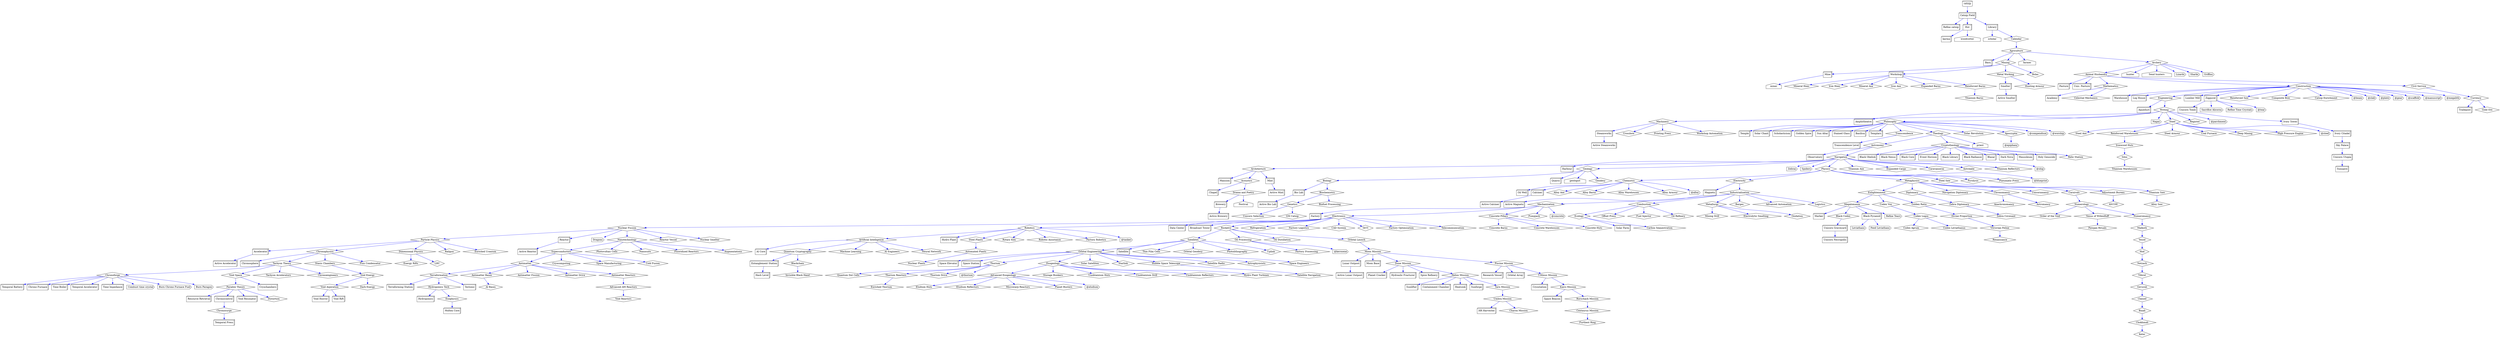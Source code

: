 digraph {
  "Catnip Field" -> "Refine catnip" [color="blue"];
  "catnip" -> "Catnip Field" [color="blue"];
  "Catnip Field" -> "Hut" [color="blue"];
  "Catnip Field" -> "Library" [color="blue"];
  "Agriculture" -> "Barn" [color="blue"];
  "Mining" -> "Mine" [color="blue"];
  "Mining" -> "Workshop" [color="blue"];
  "Metal Working" -> "Smelter" [color="blue"];
  "Smelter" -> "Active Smelter" [color="blue"];
  "Animal Husbandry" -> "Pasture" [color="blue"];
  "Animal Husbandry" -> "Unic. Pasture" [color="blue"];
  "Mathematics" -> "Academy" [color="blue"];
  "Construction" -> "Warehouse" [color="blue"];
  "Construction" -> "Log House" [color="blue"];
  "Engineering" -> "Aqueduct" [color="blue"];
  "Architecture" -> "Mansion" [color="blue"];
  "Astronomy" -> "Observatory" [color="blue"];
  "Biology" -> "Bio Lab" [color="blue"];
  "Bio Lab" -> "Active Bio Lab" [color="blue"];
  "Navigation" -> "Harbour" [color="blue"];
  "Geology" -> "Quarry" [color="blue"];
  "Construction" -> "Lumber Mill" [color="blue"];
  "Chemistry" -> "Oil Well" [color="blue"];
  "Particle Physics" -> "Accelerator" [color="blue"];
  "Accelerator" -> "Active Accelerator" [color="blue"];
  "Machinery" -> "Steamworks" [color="blue"];
  "Steamworks" -> "Active Steamworks" [color="blue"];
  "Electricity" -> "Magneto" [color="blue"];
  "Magneto" -> "Active Magneto" [color="blue"];
  "Chemistry" -> "Calciner" [color="blue"];
  "Calciner" -> "Active Calciner" [color="blue"];
  "Mechanization" -> "Factory" [color="blue"];
  "Nuclear Fission" -> "Reactor" [color="blue"];
  "Reactor" -> "Active Reactor" [color="blue"];
  "Writing" -> "Amphitheatre" [color="blue"];
  "Acoustics" -> "Chapel" [color="blue"];
  "Philosophy" -> "Temple" [color="blue"];
  "Currency" -> "Tradepost" [color="blue"];
  "Architecture" -> "Mint" [color="blue"];
  "Mint" -> "Active Mint" [color="blue"];
  "Drama and Poetry" -> "Brewery" [color="blue"];
  "Brewery" -> "Active Brewery" [color="blue"];
  "Construction" -> "Ziggurat" [color="blue"];
  "Chronophysics" -> "Chronosphere" [color="blue"];
  "Artificial Intelligence" -> "AI Core" [color="blue"];
  "Ecology" -> "Solar Farm" [color="blue"];
  "Robotics" -> "Hydro Plant" [color="blue"];
  "Electronics" -> "Data Center" [color="blue"];
  "Electronics" -> "Broadcast Tower" [color="blue"];
  "Ziggurat" -> "Unicorn Tomb" [color="blue"];
  "Unicorn Tomb" -> "Ivory Tower" [color="blue"];
  "Ivory Tower" -> "Ivory Citadel" [color="blue"];
  "Ivory Citadel" -> "Sky Palace" [color="blue"];
  "Sky Palace" -> "Unicorn Utopia" [color="blue"];
  "Unicorn Utopia" -> "Sunspire" [color="blue"];
  "Megalomania" -> "Marker" [color="blue"];
  "Black Codex" -> "Unicorn Graveyard" [color="blue"];
  "Unicorn Graveyard" -> "Unicorn Necropolis" [color="blue"];
  "Megalomania" -> "Black Pyramid" [color="blue"];
  "Philosophy" -> "Solar Chant" [color="blue"];
  "Philosophy" -> "Scholasticism" [color="blue"];
  "Philosophy" -> "Golden Spire" [color="blue"];
  "Philosophy" -> "Sun Altar" [color="blue"];
  "Philosophy" -> "Stained Glass" [color="blue"];
  "Philosophy" -> "Basilica" [color="blue"];
  "Philosophy" -> "Templars" [color="blue"];
  "Transcendence" -> "Transcendence Level" [color="blue"];
  "Cryptotheology" -> "Black Obelisk" [color="blue"];
  "Cryptotheology" -> "Black Nexus" [color="blue"];
  "Cryptotheology" -> "Black Core" [color="blue"];
  "Cryptotheology" -> "Event Horizon" [color="blue"];
  "Cryptotheology" -> "Black Library" [color="blue"];
  "Cryptotheology" -> "Black Radiance" [color="blue"];
  "Cryptotheology" -> "Blazar" [color="blue"];
  "Cryptotheology" -> "Dark Nova" [color="blue"];
  "Cryptotheology" -> "Mausoleum" [color="blue"];
  "Cryptotheology" -> "Holy Genocide" [color="blue"];
  "Orbital Engineering" -> "Space Elevator" [color="blue"];
  "Satellites" -> "Satellite" [color="blue"];
  "Orbital Engineering" -> "Space Station" [color="blue"];
  "Moon Mission" -> "Lunar Outpost" [color="blue"];
  "Lunar Outpost" -> "Active Lunar Outpost" [color="blue"];
  "Moon Mission" -> "Moon Base" [color="blue"];
  "Dune Mission" -> "Planet Cracker" [color="blue"];
  "Dune Mission" -> "Hydraulic Fracturer" [color="blue"];
  "Dune Mission" -> "Spice Refinery" [color="blue"];
  "Piscine Mission" -> "Research Vessel" [color="blue"];
  "Piscine Mission" -> "Orbital Array" [color="blue"];
  "Helios Mission" -> "Sunlifter" [color="blue"];
  "Helios Mission" -> "Containment Chamber" [color="blue"];
  "Helios Mission" -> "Heatsink" [color="blue"];
  "Helios Mission" -> "Sunforge" [color="blue"];
  "T-Minus Mission" -> "Cryostation" [color="blue"];
  "Kairo Mission" -> "Space Beacon" [color="blue"];
  "Terraformation" -> "Terraforming Station" [color="blue"];
  "Hydroponics Tech" -> "Hydroponics" [color="blue"];
  "Umbra Mission" -> "HR Harvester" [color="blue"];
  "Quantum Cryptography" -> "Entanglement Station" [color="blue"];
  "Terraformation" -> "Tectonic" [color="blue"];
  "Exophysics" -> "Molten Core" [color="blue"];
  "Entanglement Station" -> "Hash Level" [color="blue"];
  "Chronoforge" -> "Temporal Battery" [color="blue"];
  "Chronoforge" -> "Chrono Furnace" [color="blue"];
  "Chronoforge" -> "Time Boiler" [color="blue"];
  "Chronoforge" -> "Temporal Accelerator" [color="blue"];
  "Chronoforge" -> "Time Impedance" [color="blue"];
  "Paradox Theory" -> "Resource Retrieval" [color="blue"];
  "Chronosurge" -> "Temporal Press" [color="blue"];
  "Void Space" -> "Cryochambers" [color="blue"];
  "Void Aspiration" -> "Void Hoover" [color="blue"];
  "Void Aspiration" -> "Void Rift" [color="blue"];
  "Paradox Theory" -> "Chronocontrol" [color="blue"];
  "Paradox Theory" -> "Void Resonator" [color="blue"];
  "Hut" -> "karma" [color="blue"];
  "Hut" -> "woodcutter" [color="blue"];
  "Library" -> "scholar" [color="blue"];
  "Agriculture" -> "farmer" [color="blue"];
  "Archery" -> "hunter" [color="blue"];
  "Mine" -> "miner" [color="blue"];
  "Theology" -> "priest" [color="blue"];
  "Geology" -> "geologist" [color="blue"];
  "Archery" -> "Send hunters" [color="blue"];
  "Drama and Poetry" -> "Festival" [color="blue"];
  "Archery" -> "Lizards" [color="blue"];
  "Archery" -> "Sharks" [color="blue"];
  "Archery" -> "Griffins" [color="blue"];
  "Writing" -> "Nagas" [color="blue"];
  "Navigation" -> "Zebras" [color="blue"];
  "Navigation" -> "Spiders" [color="blue"];
  "Nuclear Fission" -> "Dragons" [color="blue"];
  "Black Pyramid" -> "Leviathans" [color="blue"];
  "Black Pyramid" -> "Feed Leviathans" [color="blue"];
  "Ziggurat" -> "Sacrifice Alicorns" [color="blue"];
  "Megalomania" -> "Refine Tears" [color="blue"];
  "Ziggurat" -> "Refine Time Crystals" [color="blue"];
  "Chronoforge" -> "Combust time crystal" [color="blue"];
  "Chronoforge" -> "Burn Chrono Furnace Fuel" [color="blue"];
  "Chronoforge" -> "Burn Paragon" [color="blue"];
  "Library" -> "Calendar" [color="blue"];
  "Calendar" -> "Agriculture" [color="blue"];
  "Agriculture" -> "Archery" [color="blue"];
  "Agriculture" -> "Mining" [color="blue"];
  "Archery" -> "Animal Husbandry" [color="blue"];
  "Mining" -> "Metal Working" [color="blue"];
  "Animal Husbandry" -> "Civil Service" [color="blue"];
  "Animal Husbandry" -> "Mathematics" [color="blue"];
  "Animal Husbandry" -> "Construction" [color="blue"];
  "Civil Service" -> "Currency" [color="blue"];
  "Mathematics" -> "Celestial Mechanics" [color="blue"];
  "Construction" -> "Engineering" [color="blue"];
  "Engineering" -> "Writing" [color="blue"];
  "Writing" -> "Philosophy" [color="blue"];
  "Writing" -> "Steel" [color="blue"];
  "Writing" -> "Machinery" [color="blue"];
  "Philosophy" -> "Theology" [color="blue"];
  "Theology" -> "Astronomy" [color="blue"];
  "Astronomy" -> "Navigation" [color="blue"];
  "Navigation" -> "Architecture" [color="blue"];
  "Navigation" -> "Physics" [color="blue"];
  "Physics" -> "Metaphysics" [color="blue"];
  "Physics" -> "Chemistry" [color="blue"];
  "Architecture" -> "Acoustics" [color="blue"];
  "Navigation" -> "Geology" [color="blue"];
  "Acoustics" -> "Drama and Poetry" [color="blue"];
  "Physics" -> "Electricity" [color="blue"];
  "Geology" -> "Biology" [color="blue"];
  "Biology" -> "Biochemistry" [color="blue"];
  "Biochemistry" -> "Genetics" [color="blue"];
  "Electricity" -> "Industrialization" [color="blue"];
  "Industrialization" -> "Mechanization" [color="blue"];
  "Industrialization" -> "Combustion" [color="blue"];
  "Industrialization" -> "Metallurgy" [color="blue"];
  "Combustion" -> "Ecology" [color="blue"];
  "Mechanization" -> "Electronics" [color="blue"];
  "Electronics" -> "Robotics" [color="blue"];
  "Robotics" -> "Artificial Intelligence" [color="blue"];
  "Artificial Intelligence" -> "Quantum Cryptography" [color="blue"];
  "Quantum Cryptography" -> "Blackchain" [color="blue"];
  "Electronics" -> "Nuclear Fission" [color="blue"];
  "Electronics" -> "Rocketry" [color="blue"];
  "Rocketry" -> "Oil Processing" [color="blue"];
  "Rocketry" -> "Satellites" [color="blue"];
  "Satellites" -> "Orbital Engineering" [color="blue"];
  "Orbital Engineering" -> "Thorium" [color="blue"];
  "Orbital Engineering" -> "Exogeology" [color="blue"];
  "Exogeology" -> "Advanced Exogeology" [color="blue"];
  "Nuclear Fission" -> "Nanotechnology" [color="blue"];
  "Nanotechnology" -> "Superconductors" [color="blue"];
  "Superconductors" -> "Antimatter" [color="blue"];
  "Antimatter" -> "Terraformation" [color="blue"];
  "Terraformation" -> "Hydroponics Tech" [color="blue"];
  "Hydroponics Tech" -> "Exophysics" [color="blue"];
  "Nuclear Fission" -> "Particle Physics" [color="blue"];
  "Particle Physics" -> "Dimensional Physics" [color="blue"];
  "Particle Physics" -> "Chronophysics" [color="blue"];
  "Chronophysics" -> "Tachyon Theory" [color="blue"];
  "Theology" -> "Cryptotheology" [color="blue"];
  "Tachyon Theory" -> "Void Space" [color="blue"];
  "Void Space" -> "Paradox Theory" [color="blue"];
  "Workshop" -> "Mineral Hoes" [color="blue"];
  "Workshop" -> "Iron Hoes" [color="blue"];
  "Workshop" -> "Mineral Axe" [color="blue"];
  "Workshop" -> "Iron Axe" [color="blue"];
  "Steel" -> "Steel Axe" [color="blue"];
  "Construction" -> "Reinforced Saw" [color="blue"];
  "Physics" -> "Steel Saw" [color="blue"];
  "Steel Saw" -> "Titanium Saw" [color="blue"];
  "Titanium Saw" -> "Alloy Saw" [color="blue"];
  "Navigation" -> "Titanium Axe" [color="blue"];
  "Chemistry" -> "Alloy Axe" [color="blue"];
  "Workshop" -> "Expanded Barns" [color="blue"];
  "Workshop" -> "Reinforced Barns" [color="blue"];
  "Steel" -> "Reinforced Warehouses" [color="blue"];
  "Reinforced Barns" -> "Titanium Barns" [color="blue"];
  "Chemistry" -> "Alloy Barns" [color="blue"];
  "Concrete Pillars" -> "Concrete Barns" [color="blue"];
  "Silos" -> "Titanium Warehouses" [color="blue"];
  "Chemistry" -> "Alloy Warehouses" [color="blue"];
  "Concrete Pillars" -> "Concrete Warehouses" [color="blue"];
  "Exogeology" -> "Storage Bunkers" [color="blue"];
  "Dimensional Physics" -> "Energy Rifts" [color="blue"];
  "Chronophysics" -> "Stasis Chambers" [color="blue"];
  "Stasis Chambers" -> "Void Energy" [color="blue"];
  "Void Energy" -> "Dark Energy" [color="blue"];
  "Tachyon Theory" -> "Chronoforge" [color="blue"];
  "Tachyon Theory" -> "Tachyon Accelerators" [color="blue"];
  "Chronophysics" -> "Flux Condensator" [color="blue"];
  "Dimensional Physics" -> "LHC" [color="blue"];
  "Nanotechnology" -> "Photovoltaic Cells" [color="blue"];
  "Satellites" -> "Thin Film Cells" [color="blue"];
  "Thorium" -> "Quantum Dot Cells" [color="blue"];
  "Orbital Engineering" -> "Solar Satellites" [color="blue"];
  "Navigation" -> "Expanded Cargo" [color="blue"];
  "Industrialization" -> "Barges" [color="blue"];
  "Nuclear Fission" -> "Reactor Vessel" [color="blue"];
  "Reinforced Warehouses" -> "Ironwood Huts" [color="blue"];
  "Concrete Pillars" -> "Concrete Huts" [color="blue"];
  "Exogeology" -> "Unobtainium Huts" [color="blue"];
  "Advanced Exogeology" -> "Eludium Huts" [color="blue"];
  "Ironwood Huts" -> "Silos" [color="blue"];
  "Electronics" -> "Refrigeration" [color="blue"];
  "Construction" -> "Composite Bow" [color="blue"];
  "Machinery" -> "Crossbow" [color="blue"];
  "Particle Physics" -> "Railgun" [color="blue"];
  "Mining" -> "Bolas" [color="blue"];
  "Metal Working" -> "Hunting Armour" [color="blue"];
  "Steel" -> "Steel Armour" [color="blue"];
  "Chemistry" -> "Alloy Armour" [color="blue"];
  "Nanotechnology" -> "Nanosuits" [color="blue"];
  "Navigation" -> "Caravanserai" [color="blue"];
  "Construction" -> "Catnip Enrichment" [color="blue"];
  "Currency" -> "Gold Ore" [color="blue"];
  "Geology" -> "Geodesy" [color="blue"];
  "Writing" -> "Register" [color="blue"];
  "Mechanization" -> "Concrete Pillars" [color="blue"];
  "Metallurgy" -> "Mining Drill" [color="blue"];
  "Exogeology" -> "Unobtainium Drill" [color="blue"];
  "Steel" -> "Coal Furnace" [color="blue"];
  "Steel" -> "Deep Mining" [color="blue"];
  "Physics" -> "Pyrolysis" [color="blue"];
  "Metallurgy" -> "Electrolytic Smelting" [color="blue"];
  "Metallurgy" -> "Oxidation" [color="blue"];
  "Robotics" -> "Steel Plants" [color="blue"];
  "Steel Plants" -> "Automated Plants" [color="blue"];
  "Automated Plants" -> "Nuclear Plants" [color="blue"];
  "Robotics" -> "Rotary Kiln" [color="blue"];
  "Nanotechnology" -> "Fluoridized Reactors" [color="blue"];
  "Nuclear Fission" -> "Nuclear Smelter" [color="blue"];
  "Satellites" -> "Orbital Geodesy" [color="blue"];
  "Machinery" -> "Printing Press" [color="blue"];
  "Combustion" -> "Offset Press" [color="blue"];
  "Satellites" -> "Photolithography" [color="blue"];
  "Satellites" -> "Uplink" [color="blue"];
  "Orbital Engineering" -> "Starlink" [color="blue"];
  "Superconductors" -> "Cryocomputing" [color="blue"];
  "Artificial Intelligence" -> "Machine Learning" [color="blue"];
  "Machinery" -> "Workshop Automation" [color="blue"];
  "Industrialization" -> "Advanced Automation" [color="blue"];
  "Physics" -> "Pneumatic Press" [color="blue"];
  "Steel" -> "High Pressure Engine" [color="blue"];
  "Combustion" -> "Fuel Injector" [color="blue"];
  "Electronics" -> "Factory Logistics" [color="blue"];
  "Ecology" -> "Carbon Sequestration" [color="blue"];
  "Superconductors" -> "Space Manufacturing" [color="blue"];
  "Navigation" -> "Astrolabe" [color="blue"];
  "Navigation" -> "Titanium Reflectors" [color="blue"];
  "Exogeology" -> "Unobtainium Reflectors" [color="blue"];
  "Advanced Exogeology" -> "Eludium Reflectors" [color="blue"];
  "Exogeology" -> "Hydro Plant Turbines" [color="blue"];
  "Antimatter" -> "Antimatter Bases" [color="blue"];
  "Antimatter Bases" -> "AI Bases" [color="blue"];
  "Antimatter" -> "Antimatter Fission" [color="blue"];
  "Antimatter" -> "Antimatter Drive" [color="blue"];
  "Antimatter" -> "Antimatter Reactors" [color="blue"];
  "Antimatter Reactors" -> "Advanced AM Reactors" [color="blue"];
  "Advanced AM Reactors" -> "Void Reactors" [color="blue"];
  "Cryptotheology" -> "Relic Station" [color="blue"];
  "Mechanization" -> "Pumpjack" [color="blue"];
  "Biochemistry" -> "Biofuel Processing" [color="blue"];
  "Genetics" -> "Unicorn Selection" [color="blue"];
  "Genetics" -> "GM Catnip" [color="blue"];
  "Electronics" -> "CAD System" [color="blue"];
  "Electronics" -> "SETI" [color="blue"];
  "Industrialization" -> "Logistics" [color="blue"];
  "Nanotechnology" -> "Augmentations" [color="blue"];
  "Superconductors" -> "Cold Fusion" [color="blue"];
  "Thorium" -> "Thorium Reactors" [color="blue"];
  "Particle Physics" -> "Enriched Uranium" [color="blue"];
  "Thorium Reactors" -> "Enriched Thorium" [color="blue"];
  "Combustion" -> "Oil Refinery" [color="blue"];
  "Orbital Engineering" -> "Hubble Space Telescope" [color="blue"];
  "Hubble Space Telescope" -> "Satellite Navigation" [color="blue"];
  "Orbital Engineering" -> "Satellite Radio" [color="blue"];
  "Orbital Engineering" -> "Astrophysicists" [color="blue"];
  "Advanced Exogeology" -> "Microwarp Reactors" [color="blue"];
  "Advanced Exogeology" -> "Planet Busters" [color="blue"];
  "Thorium" -> "Thorium Drive" [color="blue"];
  "Rocketry" -> "Oil Distillation" [color="blue"];
  "Oil Processing" -> "Factory Processing" [color="blue"];
  "Electronics" -> "Factory Optimization" [color="blue"];
  "Orbital Engineering" -> "Space Engineers" [color="blue"];
  "Artificial Intelligence" -> "AI Engineers" [color="blue"];
  "Tachyon Theory" -> "Chronoengineers" [color="blue"];
  "Electronics" -> "Telecommunication" [color="blue"];
  "Artificial Intelligence" -> "Neural Network" [color="blue"];
  "Robotics" -> "Robotic Assistance" [color="blue"];
  "Robotics" -> "Factory Robotics" [color="blue"];
  "Void Energy" -> "Void Aspiration" [color="blue"];
  "Paradox Theory" -> "Distortion" [color="blue"];
  "Chronocontrol" -> "Chronosurge" [color="blue"];
  "Blackchain" -> "Invisible Black Hand" [color="blue"];
  "Philosophy" -> "Solar Revolution" [color="blue"];
  "Philosophy" -> "Apocrypha" [color="blue"];
  "Philosophy" -> "Transcendence" [color="blue"];
  "Rocketry" -> "Orbital Launch" [color="blue"];
  "Orbital Launch" -> "Moon Mission" [color="blue"];
  "Moon Mission" -> "Dune Mission" [color="blue"];
  "Moon Mission" -> "Piscine Mission" [color="blue"];
  "Dune Mission" -> "Helios Mission" [color="blue"];
  "Piscine Mission" -> "T-Minus Mission" [color="blue"];
  "T-Minus Mission" -> "Kairo Mission" [color="blue"];
  "Kairo Mission" -> "Rorschach Mission" [color="blue"];
  "Helios Mission" -> "Yarn Mission" [color="blue"];
  "Yarn Mission" -> "Umbra Mission" [color="blue"];
  "Umbra Mission" -> "Charon Mission" [color="blue"];
  "Rorschach Mission" -> "Centaurus Mission" [color="blue"];
  "Centaurus Mission" -> "Furthest Ring" [color="blue"];
  "Metaphysics" -> "Enlightenment" [color="blue"];
  "Enlightenment" -> "Codex Vox" [color="blue"];
  "Codex Vox" -> "Codex Logos" [color="blue"];
  "Codex Logos" -> "Codex Agrum" [color="blue"];
  "Enlightenment" -> "Megalomania" [color="blue"];
  "Megalomania" -> "Black Codex" [color="blue"];
  "Codex Logos" -> "Codex Leviathanus" [color="blue"];
  "Enlightenment" -> "Golden Ratio" [color="blue"];
  "Golden Ratio" -> "Divine Proportion" [color="blue"];
  "Divine Proportion" -> "Vitruvian Feline" [color="blue"];
  "Vitruvian Feline" -> "Renaissance" [color="blue"];
  "Metaphysics" -> "Diplomacy" [color="blue"];
  "Diplomacy" -> "Zebra Diplomacy" [color="blue"];
  "Zebra Diplomacy" -> "Zebra Covenant" [color="blue"];
  "Metaphysics" -> "Navigation Diplomacy" [color="blue"];
  "Metaphysics" -> "Chronomancy" [color="blue"];
  "Chronomancy" -> "Anachronomancy" [color="blue"];
  "Chronomancy" -> "Astromancy" [color="blue"];
  "Metaphysics" -> "Unicornmancy" [color="blue"];
  "Metaphysics" -> "Carnivals" [color="blue"];
  "Carnivals" -> "Numerology" [color="blue"];
  "Numerology" -> "Order of the Void" [color="blue"];
  "Numerology" -> "Venus of Willenfluff" [color="blue"];
  "Venus of Willenfluff" -> "Pawgan Rituals" [color="blue"];
  "Numerology" -> "Numeromancy" [color="blue"];
  "Numeromancy" -> "Malkuth" [color="blue"];
  "Malkuth" -> "Yesod" [color="blue"];
  "Yesod" -> "Hod" [color="blue"];
  "Hod" -> "Netzach" [color="blue"];
  "Netzach" -> "Tiferet" [color="blue"];
  "Tiferet" -> "Gevurah" [color="blue"];
  "Gevurah" -> "Chesed" [color="blue"];
  "Chesed" -> "Binah" [color="blue"];
  "Binah" -> "Chokhmah" [color="blue"];
  "Chokhmah" -> "Keter" [color="blue"];
  "Metaphysics" -> "Adjustment Bureau" [color="blue"];
  "Adjustment Bureau" -> "ASCOH" [color="blue"];
  "Construction" -> "@beam" [color="blue"];
  "Construction" -> "@slab" [color="blue"];
  "Mechanization" -> "@concrete" [color="blue"];
  "Construction" -> "@plate" [color="blue"];
  "Steel" -> "@steel" [color="blue"];
  "Construction" -> "@gear" [color="blue"];
  "Chemistry" -> "@alloy" [color="blue"];
  "Advanced Exogeology" -> "@eludium" [color="blue"];
  "Construction" -> "@scaffold" [color="blue"];
  "Navigation" -> "@ship" [color="blue"];
  "Robotics" -> "@tanker" [color="blue"];
  "Oil Processing" -> "@kerosene" [color="blue"];
  "Writing" -> "@parchment" [color="blue"];
  "Construction" -> "@manuscript" [color="blue"];
  "Philosophy" -> "@compendium" [color="blue"];
  "Physics" -> "@blueprint" [color="blue"];
  "Thorium" -> "@thorium" [color="blue"];
  "Construction" -> "@megalith" [color="blue"];
  "Ziggurat" -> "@tear" [color="blue"];
  "Philosophy" -> "@worship" [color="blue"];
  "Apocrypha" -> "@epiphany" [color="blue"];
  "catnip" [shape="cylinder"];
  "Catnip Field" [shape="box3d"];
  "Hut" [shape="box3d"];
  "Library" [shape="box3d"];
  "Barn" [shape="box3d"];
  "Mine" [shape="box3d"];
  "Workshop" [shape="box3d"];
  "Smelter" [shape="box3d"];
  "Active Smelter" [shape="box3d"];
  "Pasture" [shape="box3d"];
  "Unic. Pasture" [shape="box3d"];
  "Academy" [shape="box3d"];
  "Warehouse" [shape="box3d"];
  "Log House" [shape="box3d"];
  "Aqueduct" [shape="box3d"];
  "Mansion" [shape="box3d"];
  "Observatory" [shape="box3d"];
  "Bio Lab" [shape="box3d"];
  "Active Bio Lab" [shape="box3d"];
  "Harbour" [shape="box3d"];
  "Quarry" [shape="box3d"];
  "Lumber Mill" [shape="box3d"];
  "Oil Well" [shape="box3d"];
  "Accelerator" [shape="box3d"];
  "Active Accelerator" [shape="box3d"];
  "Steamworks" [shape="box3d"];
  "Active Steamworks" [shape="box3d"];
  "Magneto" [shape="box3d"];
  "Active Magneto" [shape="box3d"];
  "Calciner" [shape="box3d"];
  "Active Calciner" [shape="box3d"];
  "Factory" [shape="box3d"];
  "Reactor" [shape="box3d"];
  "Active Reactor" [shape="box3d"];
  "Amphitheatre" [shape="box3d"];
  "Chapel" [shape="box3d"];
  "Temple" [shape="box3d"];
  "Tradepost" [shape="box3d"];
  "Mint" [shape="box3d"];
  "Active Mint" [shape="box3d"];
  "Brewery" [shape="box3d"];
  "Active Brewery" [shape="box3d"];
  "Ziggurat" [shape="box3d"];
  "Chronosphere" [shape="box3d"];
  "AI Core" [shape="box3d"];
  "Solar Farm" [shape="box3d"];
  "Hydro Plant" [shape="box3d"];
  "Data Center" [shape="box3d"];
  "Broadcast Tower" [shape="box3d"];
  "Unicorn Tomb" [shape="box3d"];
  "Ivory Tower" [shape="box3d"];
  "Ivory Citadel" [shape="box3d"];
  "Sky Palace" [shape="box3d"];
  "Unicorn Utopia" [shape="box3d"];
  "Sunspire" [shape="box3d"];
  "Marker" [shape="box3d"];
  "Unicorn Graveyard" [shape="box3d"];
  "Unicorn Necropolis" [shape="box3d"];
  "Black Pyramid" [shape="box3d"];
  "Solar Chant" [shape="box3d"];
  "Scholasticism" [shape="box3d"];
  "Golden Spire" [shape="box3d"];
  "Sun Altar" [shape="box3d"];
  "Stained Glass" [shape="box3d"];
  "Basilica" [shape="box3d"];
  "Templars" [shape="box3d"];
  "Transcendence Level" [shape="box3d"];
  "Black Obelisk" [shape="box3d"];
  "Black Nexus" [shape="box3d"];
  "Black Core" [shape="box3d"];
  "Event Horizon" [shape="box3d"];
  "Black Library" [shape="box3d"];
  "Black Radiance" [shape="box3d"];
  "Blazar" [shape="box3d"];
  "Dark Nova" [shape="box3d"];
  "Mausoleum" [shape="box3d"];
  "Holy Genocide" [shape="box3d"];
  "Space Elevator" [shape="box3d"];
  "Satellite" [shape="box3d"];
  "Space Station" [shape="box3d"];
  "Lunar Outpost" [shape="box3d"];
  "Active Lunar Outpost" [shape="box3d"];
  "Moon Base" [shape="box3d"];
  "Planet Cracker" [shape="box3d"];
  "Hydraulic Fracturer" [shape="box3d"];
  "Spice Refinery" [shape="box3d"];
  "Research Vessel" [shape="box3d"];
  "Orbital Array" [shape="box3d"];
  "Sunlifter" [shape="box3d"];
  "Containment Chamber" [shape="box3d"];
  "Heatsink" [shape="box3d"];
  "Sunforge" [shape="box3d"];
  "Cryostation" [shape="box3d"];
  "Space Beacon" [shape="box3d"];
  "Terraforming Station" [shape="box3d"];
  "Hydroponics" [shape="box3d"];
  "HR Harvester" [shape="box3d"];
  "Entanglement Station" [shape="box3d"];
  "Tectonic" [shape="box3d"];
  "Molten Core" [shape="box3d"];
  "Hash Level" [shape="box3d"];
  "Temporal Battery" [shape="box3d"];
  "Chrono Furnace" [shape="box3d"];
  "Time Boiler" [shape="box3d"];
  "Temporal Accelerator" [shape="box3d"];
  "Time Impedance" [shape="box3d"];
  "Resource Retrieval" [shape="box3d"];
  "Temporal Press" [shape="box3d"];
  "Cryochambers" [shape="box3d"];
  "Void Hoover" [shape="box3d"];
  "Void Rift" [shape="box3d"];
  "Chronocontrol" [shape="box3d"];
  "Void Resonator" [shape="box3d"];
  "karma" [shape="box3d"];
  "woodcutter" [shape="house"];
  "scholar" [shape="house"];
  "farmer" [shape="house"];
  "hunter" [shape="house"];
  "miner" [shape="house"];
  "priest" [shape="house"];
  "geologist" [shape="house"];
  "Calendar" [shape="diamond"];
  "Agriculture" [shape="diamond"];
  "Archery" [shape="diamond"];
  "Mining" [shape="diamond"];
  "Animal Husbandry" [shape="diamond"];
  "Metal Working" [shape="diamond"];
  "Civil Service" [shape="diamond"];
  "Mathematics" [shape="diamond"];
  "Construction" [shape="diamond"];
  "Currency" [shape="diamond"];
  "Celestial Mechanics" [shape="diamond"];
  "Engineering" [shape="diamond"];
  "Writing" [shape="diamond"];
  "Philosophy" [shape="diamond"];
  "Steel" [shape="diamond"];
  "Machinery" [shape="diamond"];
  "Theology" [shape="diamond"];
  "Astronomy" [shape="diamond"];
  "Navigation" [shape="diamond"];
  "Architecture" [shape="diamond"];
  "Physics" [shape="diamond"];
  "Metaphysics" [shape="diamond"];
  "Chemistry" [shape="diamond"];
  "Acoustics" [shape="diamond"];
  "Geology" [shape="diamond"];
  "Drama and Poetry" [shape="diamond"];
  "Electricity" [shape="diamond"];
  "Biology" [shape="diamond"];
  "Biochemistry" [shape="diamond"];
  "Genetics" [shape="diamond"];
  "Industrialization" [shape="diamond"];
  "Mechanization" [shape="diamond"];
  "Combustion" [shape="diamond"];
  "Metallurgy" [shape="diamond"];
  "Ecology" [shape="diamond"];
  "Electronics" [shape="diamond"];
  "Robotics" [shape="diamond"];
  "Artificial Intelligence" [shape="diamond"];
  "Quantum Cryptography" [shape="diamond"];
  "Blackchain" [shape="diamond"];
  "Nuclear Fission" [shape="diamond"];
  "Rocketry" [shape="diamond"];
  "Oil Processing" [shape="diamond"];
  "Satellites" [shape="diamond"];
  "Orbital Engineering" [shape="diamond"];
  "Thorium" [shape="diamond"];
  "Exogeology" [shape="diamond"];
  "Advanced Exogeology" [shape="diamond"];
  "Nanotechnology" [shape="diamond"];
  "Superconductors" [shape="diamond"];
  "Antimatter" [shape="diamond"];
  "Terraformation" [shape="diamond"];
  "Hydroponics Tech" [shape="diamond"];
  "Exophysics" [shape="diamond"];
  "Particle Physics" [shape="diamond"];
  "Dimensional Physics" [shape="diamond"];
  "Chronophysics" [shape="diamond"];
  "Tachyon Theory" [shape="diamond"];
  "Cryptotheology" [shape="diamond"];
  "Void Space" [shape="diamond"];
  "Paradox Theory" [shape="diamond"];
  "Mineral Hoes" [shape="diamond"];
  "Iron Hoes" [shape="diamond"];
  "Mineral Axe" [shape="diamond"];
  "Iron Axe" [shape="diamond"];
  "Steel Axe" [shape="diamond"];
  "Reinforced Saw" [shape="diamond"];
  "Steel Saw" [shape="diamond"];
  "Titanium Saw" [shape="diamond"];
  "Alloy Saw" [shape="diamond"];
  "Titanium Axe" [shape="diamond"];
  "Alloy Axe" [shape="diamond"];
  "Expanded Barns" [shape="diamond"];
  "Reinforced Barns" [shape="diamond"];
  "Reinforced Warehouses" [shape="diamond"];
  "Titanium Barns" [shape="diamond"];
  "Alloy Barns" [shape="diamond"];
  "Concrete Barns" [shape="diamond"];
  "Titanium Warehouses" [shape="diamond"];
  "Alloy Warehouses" [shape="diamond"];
  "Concrete Warehouses" [shape="diamond"];
  "Storage Bunkers" [shape="diamond"];
  "Energy Rifts" [shape="diamond"];
  "Stasis Chambers" [shape="diamond"];
  "Void Energy" [shape="diamond"];
  "Dark Energy" [shape="diamond"];
  "Chronoforge" [shape="diamond"];
  "Tachyon Accelerators" [shape="diamond"];
  "Flux Condensator" [shape="diamond"];
  "LHC" [shape="diamond"];
  "Photovoltaic Cells" [shape="diamond"];
  "Thin Film Cells" [shape="diamond"];
  "Quantum Dot Cells" [shape="diamond"];
  "Solar Satellites" [shape="diamond"];
  "Expanded Cargo" [shape="diamond"];
  "Barges" [shape="diamond"];
  "Reactor Vessel" [shape="diamond"];
  "Ironwood Huts" [shape="diamond"];
  "Concrete Huts" [shape="diamond"];
  "Unobtainium Huts" [shape="diamond"];
  "Eludium Huts" [shape="diamond"];
  "Silos" [shape="diamond"];
  "Refrigeration" [shape="diamond"];
  "Composite Bow" [shape="diamond"];
  "Crossbow" [shape="diamond"];
  "Railgun" [shape="diamond"];
  "Bolas" [shape="diamond"];
  "Hunting Armour" [shape="diamond"];
  "Steel Armour" [shape="diamond"];
  "Alloy Armour" [shape="diamond"];
  "Nanosuits" [shape="diamond"];
  "Caravanserai" [shape="diamond"];
  "Catnip Enrichment" [shape="diamond"];
  "Gold Ore" [shape="diamond"];
  "Geodesy" [shape="diamond"];
  "Register" [shape="diamond"];
  "Concrete Pillars" [shape="diamond"];
  "Mining Drill" [shape="diamond"];
  "Unobtainium Drill" [shape="diamond"];
  "Coal Furnace" [shape="diamond"];
  "Deep Mining" [shape="diamond"];
  "Pyrolysis" [shape="diamond"];
  "Electrolytic Smelting" [shape="diamond"];
  "Oxidation" [shape="diamond"];
  "Steel Plants" [shape="diamond"];
  "Automated Plants" [shape="diamond"];
  "Nuclear Plants" [shape="diamond"];
  "Rotary Kiln" [shape="diamond"];
  "Fluoridized Reactors" [shape="diamond"];
  "Nuclear Smelter" [shape="diamond"];
  "Orbital Geodesy" [shape="diamond"];
  "Printing Press" [shape="diamond"];
  "Offset Press" [shape="diamond"];
  "Photolithography" [shape="diamond"];
  "Uplink" [shape="diamond"];
  "Starlink" [shape="diamond"];
  "Cryocomputing" [shape="diamond"];
  "Machine Learning" [shape="diamond"];
  "Workshop Automation" [shape="diamond"];
  "Advanced Automation" [shape="diamond"];
  "Pneumatic Press" [shape="diamond"];
  "High Pressure Engine" [shape="diamond"];
  "Fuel Injector" [shape="diamond"];
  "Factory Logistics" [shape="diamond"];
  "Carbon Sequestration" [shape="diamond"];
  "Space Manufacturing" [shape="diamond"];
  "Astrolabe" [shape="diamond"];
  "Titanium Reflectors" [shape="diamond"];
  "Unobtainium Reflectors" [shape="diamond"];
  "Eludium Reflectors" [shape="diamond"];
  "Hydro Plant Turbines" [shape="diamond"];
  "Antimatter Bases" [shape="diamond"];
  "AI Bases" [shape="diamond"];
  "Antimatter Fission" [shape="diamond"];
  "Antimatter Drive" [shape="diamond"];
  "Antimatter Reactors" [shape="diamond"];
  "Advanced AM Reactors" [shape="diamond"];
  "Void Reactors" [shape="diamond"];
  "Relic Station" [shape="diamond"];
  "Pumpjack" [shape="diamond"];
  "Biofuel Processing" [shape="diamond"];
  "Unicorn Selection" [shape="diamond"];
  "GM Catnip" [shape="diamond"];
  "CAD System" [shape="diamond"];
  "SETI" [shape="diamond"];
  "Logistics" [shape="diamond"];
  "Augmentations" [shape="diamond"];
  "Cold Fusion" [shape="diamond"];
  "Thorium Reactors" [shape="diamond"];
  "Enriched Uranium" [shape="diamond"];
  "Enriched Thorium" [shape="diamond"];
  "Oil Refinery" [shape="diamond"];
  "Hubble Space Telescope" [shape="diamond"];
  "Satellite Navigation" [shape="diamond"];
  "Satellite Radio" [shape="diamond"];
  "Astrophysicists" [shape="diamond"];
  "Microwarp Reactors" [shape="diamond"];
  "Planet Busters" [shape="diamond"];
  "Thorium Drive" [shape="diamond"];
  "Oil Distillation" [shape="diamond"];
  "Factory Processing" [shape="diamond"];
  "Factory Optimization" [shape="diamond"];
  "Space Engineers" [shape="diamond"];
  "AI Engineers" [shape="diamond"];
  "Chronoengineers" [shape="diamond"];
  "Telecommunication" [shape="diamond"];
  "Neural Network" [shape="diamond"];
  "Robotic Assistance" [shape="diamond"];
  "Factory Robotics" [shape="diamond"];
  "Void Aspiration" [shape="diamond"];
  "Distortion" [shape="diamond"];
  "Chronosurge" [shape="diamond"];
  "Invisible Black Hand" [shape="diamond"];
  "Solar Revolution" [shape="diamond"];
  "Apocrypha" [shape="diamond"];
  "Transcendence" [shape="diamond"];
  "Orbital Launch" [shape="diamond"];
  "Moon Mission" [shape="diamond"];
  "Dune Mission" [shape="diamond"];
  "Piscine Mission" [shape="diamond"];
  "Helios Mission" [shape="diamond"];
  "T-Minus Mission" [shape="diamond"];
  "Kairo Mission" [shape="diamond"];
  "Rorschach Mission" [shape="diamond"];
  "Yarn Mission" [shape="diamond"];
  "Umbra Mission" [shape="diamond"];
  "Charon Mission" [shape="diamond"];
  "Centaurus Mission" [shape="diamond"];
  "Furthest Ring" [shape="diamond"];
  "Enlightenment" [shape="diamond"];
  "Codex Vox" [shape="diamond"];
  "Codex Logos" [shape="diamond"];
  "Codex Agrum" [shape="diamond"];
  "Megalomania" [shape="diamond"];
  "Black Codex" [shape="diamond"];
  "Codex Leviathanus" [shape="diamond"];
  "Golden Ratio" [shape="diamond"];
  "Divine Proportion" [shape="diamond"];
  "Vitruvian Feline" [shape="diamond"];
  "Renaissance" [shape="diamond"];
  "Diplomacy" [shape="diamond"];
  "Zebra Diplomacy" [shape="diamond"];
  "Zebra Covenant" [shape="diamond"];
  "Navigation Diplomacy" [shape="diamond"];
  "Chronomancy" [shape="diamond"];
  "Anachronomancy" [shape="diamond"];
  "Astromancy" [shape="diamond"];
  "Unicornmancy" [shape="diamond"];
  "Carnivals" [shape="diamond"];
  "Numerology" [shape="diamond"];
  "Order of the Void" [shape="diamond"];
  "Venus of Willenfluff" [shape="diamond"];
  "Pawgan Rituals" [shape="diamond"];
  "Numeromancy" [shape="diamond"];
  "Malkuth" [shape="diamond"];
  "Yesod" [shape="diamond"];
  "Hod" [shape="diamond"];
  "Netzach" [shape="diamond"];
  "Tiferet" [shape="diamond"];
  "Gevurah" [shape="diamond"];
  "Chesed" [shape="diamond"];
  "Binah" [shape="diamond"];
  "Chokhmah" [shape="diamond"];
  "Keter" [shape="diamond"];
  "Adjustment Bureau" [shape="diamond"];
  "ASCOH" [shape="diamond"];
  "Refine catnip" [shape="box3d"];
  "Send hunters" [shape="house"];
  "Festival" [shape="house"];
  "Lizards" [shape="cds"];
  "Sharks" [shape="cds"];
  "Griffins" [shape="cds"];
  "Nagas" [shape="cds"];
  "Zebras" [shape="cds"];
  "Spiders" [shape="cds"];
  "Dragons" [shape="cds"];
  "Leviathans" [shape="cds"];
  "Feed Leviathans" [shape="cds"];
  "Sacrifice Alicorns" [shape="cds"];
  "Refine Tears" [shape="cds"];
  "Refine Time Crystals" [shape="cds"];
  "Combust time crystal" [shape="cds"];
  "Burn Chrono Furnace Fuel" [shape="cds"];
  "Burn Paragon" [shape="cds"];
  "@beam" [shape="cds"];
  "@slab" [shape="cds"];
  "@concrete" [shape="cds"];
  "@plate" [shape="cds"];
  "@steel" [shape="cds"];
  "@gear" [shape="cds"];
  "@alloy" [shape="cds"];
  "@eludium" [shape="cds"];
  "@scaffold" [shape="cds"];
  "@ship" [shape="cds"];
  "@tanker" [shape="cds"];
  "@kerosene" [shape="cds"];
  "@parchment" [shape="cds"];
  "@manuscript" [shape="cds"];
  "@compendium" [shape="cds"];
  "@blueprint" [shape="cds"];
  "@thorium" [shape="cds"];
  "@megalith" [shape="cds"];
  "@tear" [shape="cds"];
  "@worship" [shape="cds"];
  "@epiphany" [shape="cds"];
}
# Construction: 16
# Philosophy: 15
# Navigation: 13
# Cryptotheology: 12
# Electronics: 12
# Orbital Engineering: 11
